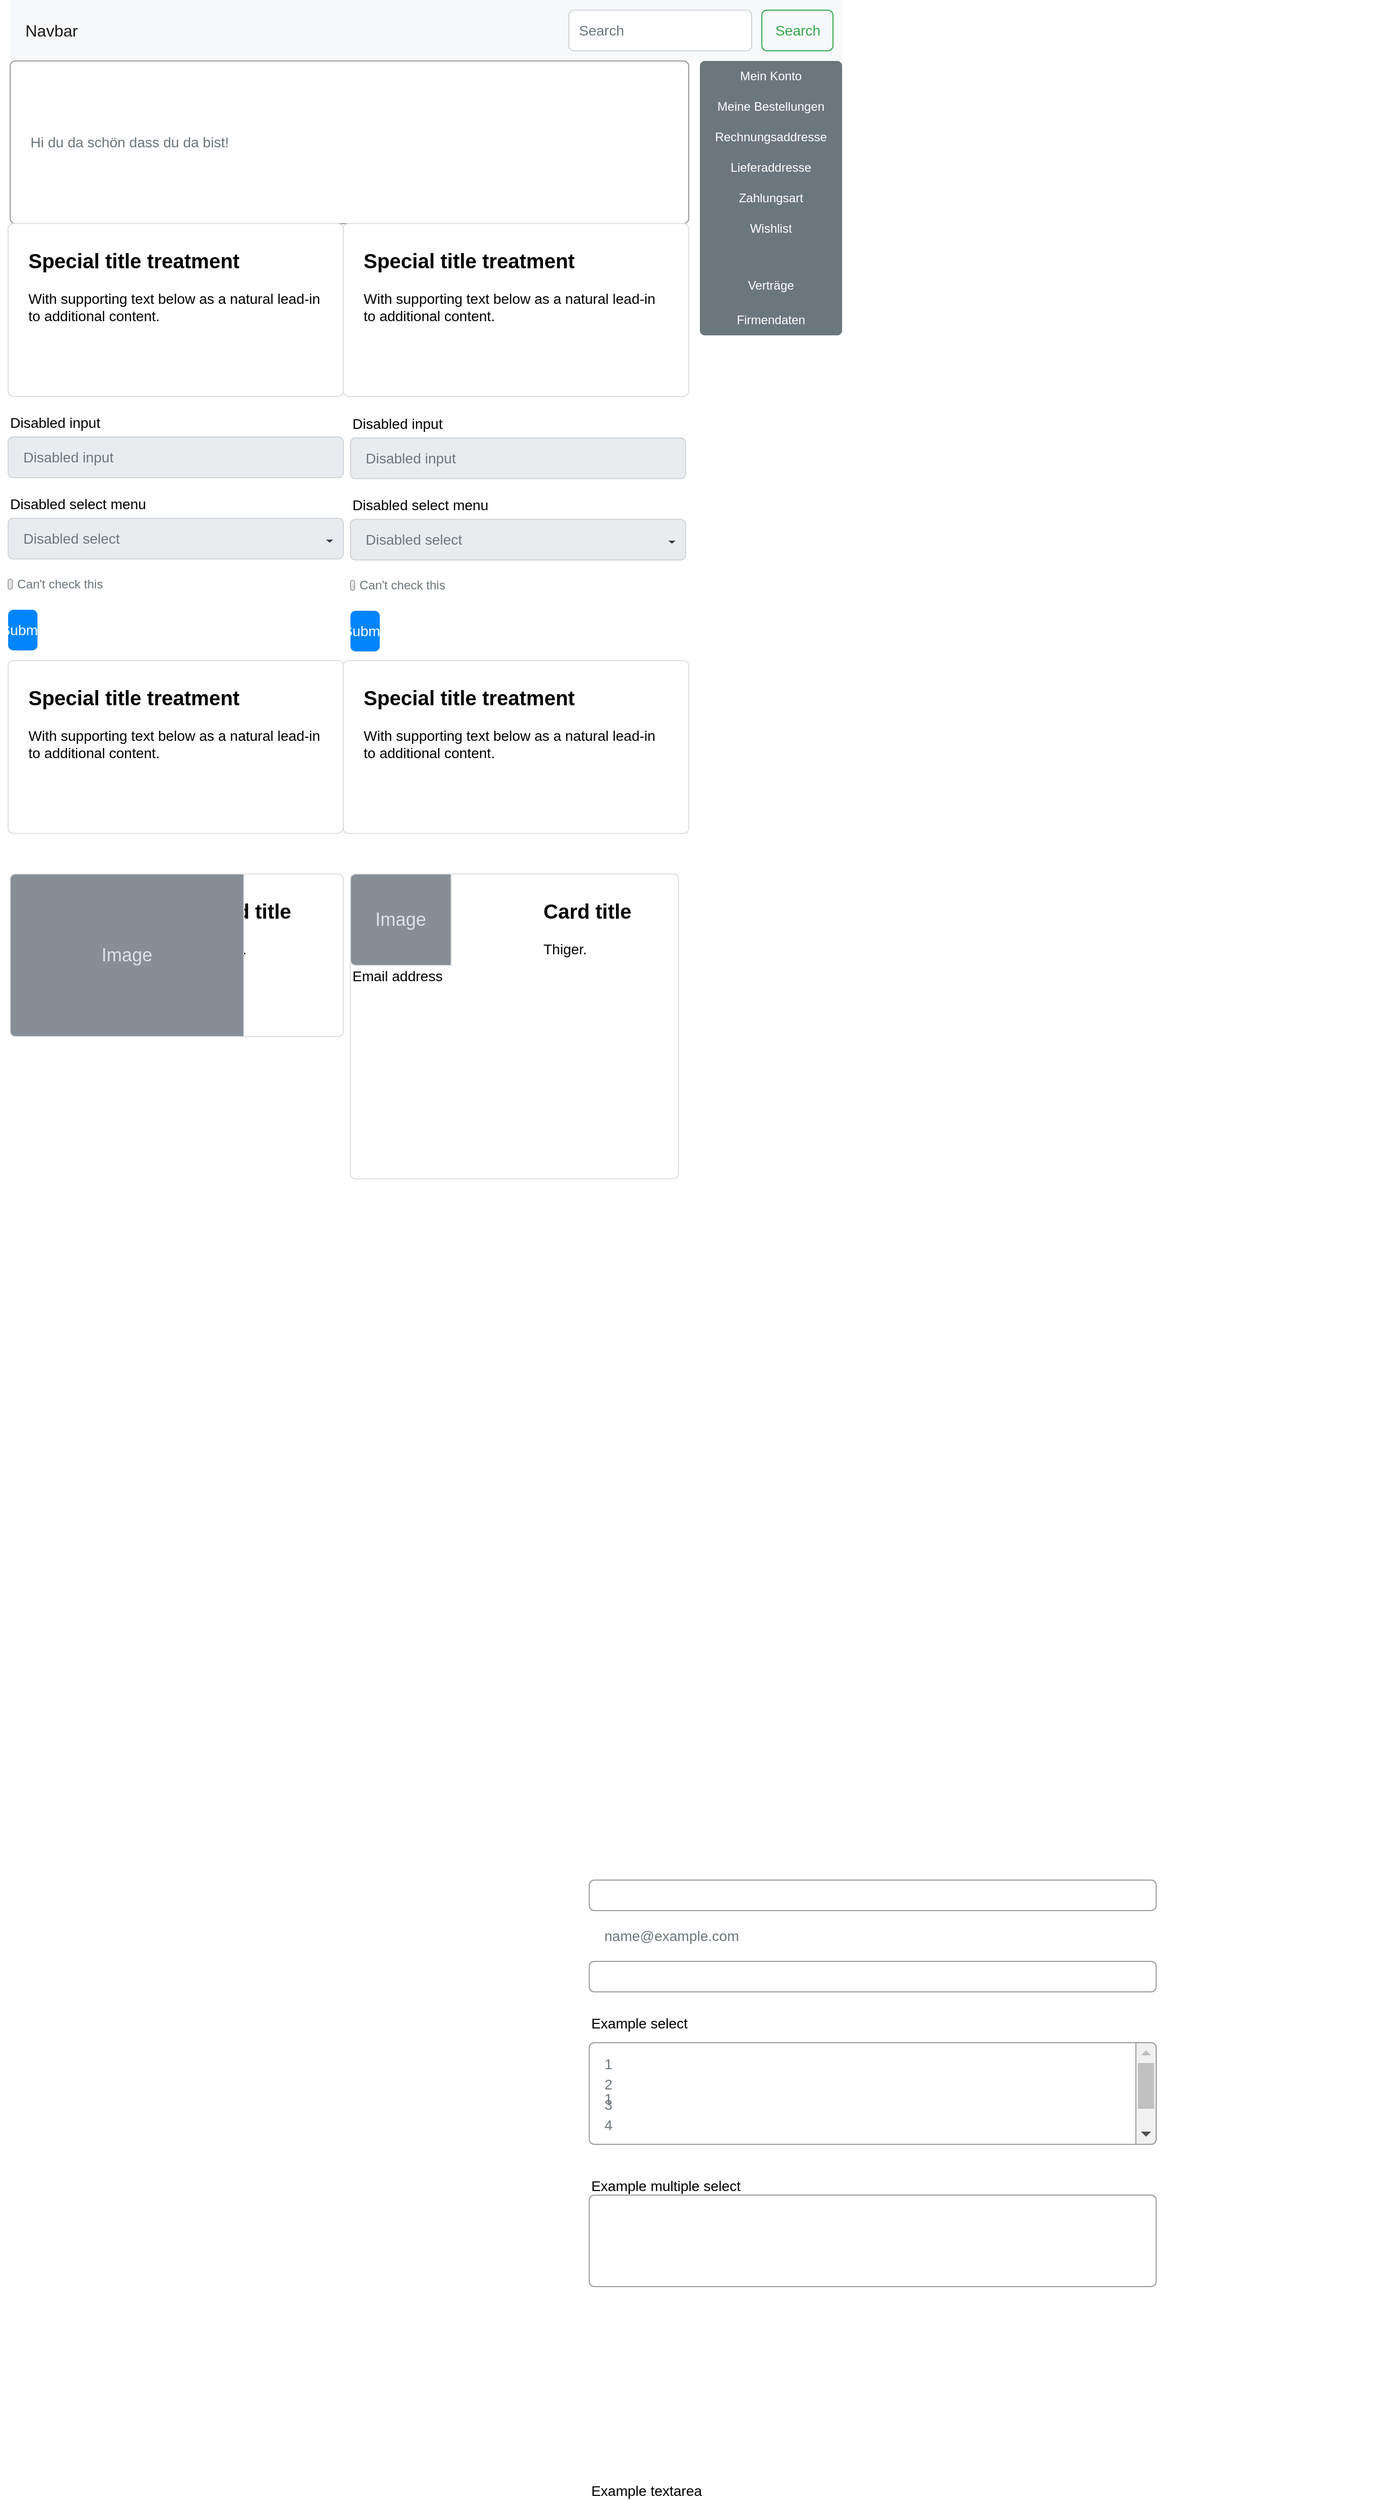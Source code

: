 <mxfile>
    <diagram id="CqmLEGcVqjQMJiJd79KU" name="Page-1">
        <mxGraphModel dx="2760" dy="1323" grid="1" gridSize="10" guides="1" tooltips="1" connect="1" arrows="1" fold="1" page="1" pageScale="1" pageWidth="827" pageHeight="1169" math="0" shadow="0">
            <root>
                <mxCell id="0"/>
                <mxCell id="1" parent="0"/>
                <mxCell id="2" value="Navbar" style="html=1;shadow=0;dashed=0;fillColor=#F8F9FA;strokeColor=none;fontSize=16;fontColor=#181819;align=left;spacing=15;" vertex="1" parent="1">
                    <mxGeometry x="2" width="820" height="60" as="geometry"/>
                </mxCell>
                <mxCell id="3" value="Search" style="html=1;shadow=0;dashed=0;shape=mxgraph.bootstrap.rrect;rSize=5;fontSize=14;fontColor=#33A64C;strokeColor=#33A64C;fillColor=none;" vertex="1" parent="2">
                    <mxGeometry x="1" width="70" height="40" relative="1" as="geometry">
                        <mxPoint x="-80" y="10" as="offset"/>
                    </mxGeometry>
                </mxCell>
                <mxCell id="4" value="Search" style="html=1;shadow=0;dashed=0;shape=mxgraph.bootstrap.rrect;rSize=5;fontSize=14;fontColor=#6C767D;strokeColor=#CED4DA;fillColor=#ffffff;align=left;spacing=10;" vertex="1" parent="2">
                    <mxGeometry x="1" width="180" height="40" relative="1" as="geometry">
                        <mxPoint x="-270" y="10" as="offset"/>
                    </mxGeometry>
                </mxCell>
                <mxCell id="11" value="" style="html=1;shadow=0;dashed=0;shape=mxgraph.bootstrap.rrect;rSize=5;strokeColor=none;html=1;whiteSpace=wrap;fillColor=#6C767D;fontColor=#ffffff;sketch=0;" vertex="1" parent="1">
                    <mxGeometry x="681" y="60" width="140" height="270" as="geometry"/>
                </mxCell>
                <mxCell id="12" value="Mein Konto" style="strokeColor=inherit;fillColor=inherit;gradientColor=inherit;fontColor=inherit;html=1;shadow=0;dashed=0;shape=mxgraph.bootstrap.topButton;rSize=5;perimeter=none;whiteSpace=wrap;resizeWidth=1;sketch=0;align=center;" vertex="1" parent="11">
                    <mxGeometry width="140" height="30" relative="1" as="geometry"/>
                </mxCell>
                <mxCell id="13" value="Meine Bestellungen" style="strokeColor=inherit;fillColor=inherit;gradientColor=inherit;fontColor=inherit;html=1;shadow=0;dashed=0;perimeter=none;whiteSpace=wrap;resizeWidth=1;sketch=0;" vertex="1" parent="11">
                    <mxGeometry width="140" height="30" relative="1" as="geometry">
                        <mxPoint y="30" as="offset"/>
                    </mxGeometry>
                </mxCell>
                <mxCell id="14" value="Rechnungsaddresse" style="strokeColor=inherit;fillColor=inherit;gradientColor=inherit;fontColor=inherit;html=1;shadow=0;dashed=0;perimeter=none;whiteSpace=wrap;resizeWidth=1;sketch=0;" vertex="1" parent="11">
                    <mxGeometry width="140" height="30" relative="1" as="geometry">
                        <mxPoint y="60" as="offset"/>
                    </mxGeometry>
                </mxCell>
                <mxCell id="15" value="Lieferaddresse" style="strokeColor=inherit;fillColor=inherit;gradientColor=inherit;fontColor=inherit;html=1;shadow=0;dashed=0;perimeter=none;whiteSpace=wrap;resizeWidth=1;sketch=0;" vertex="1" parent="11">
                    <mxGeometry width="140" height="30" relative="1" as="geometry">
                        <mxPoint y="90" as="offset"/>
                    </mxGeometry>
                </mxCell>
                <mxCell id="16" value="Zahlungsart" style="strokeColor=inherit;fillColor=inherit;gradientColor=inherit;fontColor=inherit;html=1;shadow=0;dashed=0;perimeter=none;whiteSpace=wrap;resizeWidth=1;sketch=0;" vertex="1" parent="11">
                    <mxGeometry width="140" height="30" relative="1" as="geometry">
                        <mxPoint y="120" as="offset"/>
                    </mxGeometry>
                </mxCell>
                <mxCell id="17" value="Firmendaten" style="strokeColor=inherit;fillColor=inherit;gradientColor=inherit;fontColor=inherit;html=1;shadow=0;dashed=0;shape=mxgraph.bootstrap.bottomButton;rSize=5;perimeter=none;whiteSpace=wrap;resizeWidth=1;resizeHeight=0;sketch=0;" vertex="1" parent="11">
                    <mxGeometry y="1" width="140" height="30" relative="1" as="geometry">
                        <mxPoint y="-30" as="offset"/>
                    </mxGeometry>
                </mxCell>
                <mxCell id="19" value="Wishlist" style="strokeColor=inherit;fillColor=inherit;gradientColor=inherit;fontColor=inherit;html=1;shadow=0;dashed=0;shape=mxgraph.bootstrap.bottomButton;rSize=5;perimeter=none;whiteSpace=wrap;resizeWidth=1;resizeHeight=0;sketch=0;" vertex="1" parent="11">
                    <mxGeometry y="149.997" width="140" height="30" as="geometry"/>
                </mxCell>
                <mxCell id="20" value="Verträge" style="strokeColor=inherit;fillColor=inherit;gradientColor=inherit;fontColor=inherit;html=1;shadow=0;dashed=0;shape=mxgraph.bootstrap.bottomButton;rSize=5;perimeter=none;whiteSpace=wrap;resizeWidth=1;resizeHeight=0;sketch=0;" vertex="1" parent="11">
                    <mxGeometry y="206.09" width="140" height="30" as="geometry"/>
                </mxCell>
                <mxCell id="26" value="Hi du da schön dass du da bist!" style="html=1;shadow=0;dashed=0;shape=mxgraph.bootstrap.rrect;rSize=5;strokeColor=#999999;strokeWidth=1;fillColor=#FFFFFF;fontColor=#6C767D;whiteSpace=wrap;align=left;verticalAlign=middle;spacingLeft=10;fontSize=14;spacing=10;" vertex="1" parent="1">
                    <mxGeometry x="2" y="60" width="668" height="160" as="geometry"/>
                </mxCell>
                <mxCell id="42" value="&lt;b&gt;&lt;font style=&quot;font-size: 20px&quot;&gt;Special title treatment&lt;/font&gt;&lt;/b&gt;&lt;br style=&quot;font-size: 14px&quot;&gt;&lt;br style=&quot;font-size: 14px&quot;&gt;With supporting text below as a natural lead-in to additional content." style="html=1;shadow=0;dashed=0;shape=mxgraph.bootstrap.rrect;rSize=5;strokeColor=#DFDFDF;html=1;whiteSpace=wrap;fillColor=#FFFFFF;fontColor=#000000;align=left;verticalAlign=top;spacing=20;fontSize=14;" vertex="1" parent="1">
                    <mxGeometry y="220" width="330" height="170" as="geometry"/>
                </mxCell>
                <mxCell id="44" value="&lt;b&gt;&lt;font style=&quot;font-size: 20px&quot;&gt;Special title treatment&lt;/font&gt;&lt;/b&gt;&lt;br style=&quot;font-size: 14px&quot;&gt;&lt;br style=&quot;font-size: 14px&quot;&gt;With supporting text below as a natural lead-in to additional content." style="html=1;shadow=0;dashed=0;shape=mxgraph.bootstrap.rrect;rSize=5;strokeColor=#DFDFDF;html=1;whiteSpace=wrap;fillColor=#FFFFFF;fontColor=#000000;align=left;verticalAlign=top;spacing=20;fontSize=14;" vertex="1" parent="1">
                    <mxGeometry x="330" y="220" width="340" height="170" as="geometry"/>
                </mxCell>
                <mxCell id="86" value="" style="group" vertex="1" connectable="0" parent="1">
                    <mxGeometry y="400" width="330" height="240" as="geometry"/>
                </mxCell>
                <mxCell id="79" value="Disabled input" style="fillColor=none;strokeColor=none;align=left;fontSize=14;" vertex="1" parent="86">
                    <mxGeometry width="41.25" height="30" as="geometry"/>
                </mxCell>
                <mxCell id="80" value="Disabled input" style="html=1;shadow=0;dashed=0;shape=mxgraph.bootstrap.rrect;rSize=5;fillColor=#E9ECEF;strokeColor=#CED4DA;align=left;spacing=15;fontSize=14;fontColor=#6C767D;" vertex="1" parent="86">
                    <mxGeometry y="30" width="330" height="40" as="geometry"/>
                </mxCell>
                <mxCell id="81" value="Disabled select menu" style="fillColor=none;strokeColor=none;align=left;fontSize=14;" vertex="1" parent="86">
                    <mxGeometry y="80" width="41.25" height="30" as="geometry"/>
                </mxCell>
                <mxCell id="82" value="Disabled select" style="html=1;shadow=0;dashed=0;shape=mxgraph.bootstrap.rrect;rSize=5;fillColor=#E9ECEF;strokeColor=#CED4DA;align=left;spacing=15;fontSize=14;fontColor=#6C767D;" vertex="1" parent="86">
                    <mxGeometry y="110" width="330" height="40" as="geometry"/>
                </mxCell>
                <mxCell id="83" value="" style="shape=triangle;direction=south;fillColor=#343A40;strokeColor=none;perimeter=none;" vertex="1" parent="82">
                    <mxGeometry x="1" y="0.5" width="7" height="3" relative="1" as="geometry">
                        <mxPoint x="-17" y="1" as="offset"/>
                    </mxGeometry>
                </mxCell>
                <mxCell id="84" value="Can't check this" style="html=1;shadow=0;dashed=0;shape=mxgraph.bootstrap.checkbox2;labelPosition=right;verticalLabelPosition=middle;align=left;verticalAlign=middle;gradientColor=#DEDEDE;fillColor=#EDEDED;strokeColor=#A6A6A6;checked=0;spacing=5;fontColor=#6C767D;checkedFill=#0085FC;checkedStroke=#ffffff;" vertex="1" parent="86">
                    <mxGeometry y="170" width="4.125" height="10" as="geometry"/>
                </mxCell>
                <mxCell id="85" value="Submit" style="html=1;shadow=0;dashed=0;shape=mxgraph.bootstrap.rrect;rSize=5;fillColor=#0085FC;strokeColor=none;align=center;spacing=15;fontSize=14;fontColor=#ffffff;" vertex="1" parent="86">
                    <mxGeometry y="200" width="28.875" height="40" as="geometry"/>
                </mxCell>
                <mxCell id="89" value="" style="group" vertex="1" connectable="0" parent="1">
                    <mxGeometry x="337" y="401" width="330" height="240" as="geometry"/>
                </mxCell>
                <mxCell id="90" value="Disabled input" style="fillColor=none;strokeColor=none;align=left;fontSize=14;" vertex="1" parent="89">
                    <mxGeometry width="41.25" height="30" as="geometry"/>
                </mxCell>
                <mxCell id="91" value="Disabled input" style="html=1;shadow=0;dashed=0;shape=mxgraph.bootstrap.rrect;rSize=5;fillColor=#E9ECEF;strokeColor=#CED4DA;align=left;spacing=15;fontSize=14;fontColor=#6C767D;" vertex="1" parent="89">
                    <mxGeometry y="30" width="330" height="40" as="geometry"/>
                </mxCell>
                <mxCell id="92" value="Disabled select menu" style="fillColor=none;strokeColor=none;align=left;fontSize=14;" vertex="1" parent="89">
                    <mxGeometry y="80" width="41.25" height="30" as="geometry"/>
                </mxCell>
                <mxCell id="93" value="Disabled select" style="html=1;shadow=0;dashed=0;shape=mxgraph.bootstrap.rrect;rSize=5;fillColor=#E9ECEF;strokeColor=#CED4DA;align=left;spacing=15;fontSize=14;fontColor=#6C767D;" vertex="1" parent="89">
                    <mxGeometry y="110" width="330" height="40" as="geometry"/>
                </mxCell>
                <mxCell id="94" value="" style="shape=triangle;direction=south;fillColor=#343A40;strokeColor=none;perimeter=none;" vertex="1" parent="93">
                    <mxGeometry x="1" y="0.5" width="7" height="3" relative="1" as="geometry">
                        <mxPoint x="-17" y="1" as="offset"/>
                    </mxGeometry>
                </mxCell>
                <mxCell id="95" value="Can't check this" style="html=1;shadow=0;dashed=0;shape=mxgraph.bootstrap.checkbox2;labelPosition=right;verticalLabelPosition=middle;align=left;verticalAlign=middle;gradientColor=#DEDEDE;fillColor=#EDEDED;strokeColor=#A6A6A6;checked=0;spacing=5;fontColor=#6C767D;checkedFill=#0085FC;checkedStroke=#ffffff;" vertex="1" parent="89">
                    <mxGeometry y="170" width="4.125" height="10" as="geometry"/>
                </mxCell>
                <mxCell id="96" value="Submit" style="html=1;shadow=0;dashed=0;shape=mxgraph.bootstrap.rrect;rSize=5;fillColor=#0085FC;strokeColor=none;align=center;spacing=15;fontSize=14;fontColor=#ffffff;" vertex="1" parent="89">
                    <mxGeometry y="200" width="28.875" height="40" as="geometry"/>
                </mxCell>
                <mxCell id="106" value="&lt;b&gt;&lt;font style=&quot;font-size: 20px&quot;&gt;Special title treatment&lt;/font&gt;&lt;/b&gt;&lt;br style=&quot;font-size: 14px&quot;&gt;&lt;br style=&quot;font-size: 14px&quot;&gt;With supporting text below as a natural lead-in to additional content." style="html=1;shadow=0;dashed=0;shape=mxgraph.bootstrap.rrect;rSize=5;strokeColor=#DFDFDF;html=1;whiteSpace=wrap;fillColor=#FFFFFF;fontColor=#000000;align=left;verticalAlign=top;spacing=20;fontSize=14;" vertex="1" parent="1">
                    <mxGeometry y="650" width="330" height="170" as="geometry"/>
                </mxCell>
                <mxCell id="107" value="&lt;b&gt;&lt;font style=&quot;font-size: 20px&quot;&gt;Special title treatment&lt;/font&gt;&lt;/b&gt;&lt;br style=&quot;font-size: 14px&quot;&gt;&lt;br style=&quot;font-size: 14px&quot;&gt;With supporting text below as a natural lead-in to additional content." style="html=1;shadow=0;dashed=0;shape=mxgraph.bootstrap.rrect;rSize=5;strokeColor=#DFDFDF;html=1;whiteSpace=wrap;fillColor=#FFFFFF;fontColor=#000000;align=left;verticalAlign=top;spacing=20;fontSize=14;" vertex="1" parent="1">
                    <mxGeometry x="330" y="650" width="340" height="170" as="geometry"/>
                </mxCell>
                <mxCell id="108" value="&lt;b&gt;&lt;font style=&quot;font-size: 20px&quot;&gt;Card title&lt;/font&gt;&lt;/b&gt;&lt;br&gt;&lt;br&gt;Thiger." style="html=1;shadow=0;dashed=0;shape=mxgraph.bootstrap.rrect;rSize=5;strokeColor=#DFDFDF;html=1;whiteSpace=wrap;fillColor=#ffffff;fontColor=#000000;verticalAlign=top;align=left;spacing=20;fontSize=14;spacingLeft=170;" vertex="1" parent="1">
                    <mxGeometry x="2" y="860" width="328" height="160" as="geometry"/>
                </mxCell>
                <mxCell id="109" value="Image" style="html=1;shadow=0;dashed=0;shape=mxgraph.bootstrap.leftButton;rSize=5;perimeter=none;whiteSpace=wrap;fillColor=#868E96;strokeColor=#DFDFDF;fontColor=#DEE2E6;resizeWidth=1;fontSize=18;" vertex="1" parent="108">
                    <mxGeometry width="230" height="160" relative="1" as="geometry"/>
                </mxCell>
                <mxCell id="114" value="&lt;b&gt;&lt;font style=&quot;font-size: 20px&quot;&gt;Card title&lt;/font&gt;&lt;/b&gt;&lt;br&gt;&lt;br&gt;Thiger." style="html=1;shadow=0;dashed=0;shape=mxgraph.bootstrap.rrect;rSize=5;strokeColor=#DFDFDF;html=1;whiteSpace=wrap;fillColor=#ffffff;fontColor=#000000;verticalAlign=top;align=left;spacing=20;fontSize=14;spacingLeft=170;" vertex="1" parent="1">
                    <mxGeometry x="337" y="860" width="323" height="300" as="geometry"/>
                </mxCell>
                <mxCell id="115" value="Image" style="html=1;shadow=0;dashed=0;shape=mxgraph.bootstrap.leftButton;rSize=5;perimeter=none;whiteSpace=wrap;fillColor=#868E96;strokeColor=#DFDFDF;fontColor=#DEE2E6;resizeWidth=1;fontSize=18;" vertex="1" parent="114">
                    <mxGeometry width="99.146" height="90" relative="1" as="geometry"/>
                </mxCell>
                <mxCell id="150" value="Email address" style="fillColor=none;strokeColor=none;align=left;fontSize=14;" vertex="1" parent="114">
                    <mxGeometry y="90" width="100.44" height="19.091" as="geometry"/>
                </mxCell>
                <mxCell id="151" value="name@example.com" style="html=1;shadow=0;dashed=0;shape=mxgraph.bootstrap.rrect;rSize=5;fillColor=none;strokeColor=#999999;align=left;spacing=15;fontSize=14;fontColor=#6C767D;" vertex="1" parent="114">
                    <mxGeometry x="235.099" y="990" width="558.099" height="30" as="geometry">
                        <mxPoint y="40" as="offset"/>
                    </mxGeometry>
                </mxCell>
                <mxCell id="152" value="Example select" style="fillColor=none;strokeColor=none;align=left;fontSize=14;" vertex="1" parent="114">
                    <mxGeometry x="235.099" y="1030" width="181.382" height="40" as="geometry">
                        <mxPoint y="80" as="offset"/>
                    </mxGeometry>
                </mxCell>
                <mxCell id="153" value="1" style="html=1;shadow=0;dashed=0;shape=mxgraph.bootstrap.rrect;rSize=5;fillColor=none;strokeColor=#999999;align=left;spacing=15;fontSize=14;fontColor=#6C767D;" vertex="1" parent="114">
                    <mxGeometry x="235.099" y="1070" width="558.099" height="30" as="geometry">
                        <mxPoint y="120" as="offset"/>
                    </mxGeometry>
                </mxCell>
                <mxCell id="154" value="Example multiple select" style="fillColor=none;strokeColor=none;align=left;fontSize=14;" vertex="1" parent="114">
                    <mxGeometry x="235.099" y="1110" width="181.382" height="40" as="geometry">
                        <mxPoint y="160" as="offset"/>
                    </mxGeometry>
                </mxCell>
                <mxCell id="155" value="" style="html=1;shadow=0;dashed=0;shape=mxgraph.bootstrap.rrect;rSize=5;fillColor=none;strokeColor=#999999;align=left;spacing=15;fontSize=14;fontColor=#6C767D;" vertex="1" parent="114">
                    <mxGeometry x="235.099" y="1150" width="558.099" height="100" as="geometry">
                        <mxPoint y="200" as="offset"/>
                    </mxGeometry>
                </mxCell>
                <mxCell id="156" value="" style="html=1;shadow=0;dashed=0;shape=mxgraph.bootstrap.rightButton;rSize=5;fillColor=#F1F1F1;strokeColor=#999999;" vertex="1" parent="155">
                    <mxGeometry x="1" width="20" height="100" relative="1" as="geometry">
                        <mxPoint x="-20" as="offset"/>
                    </mxGeometry>
                </mxCell>
                <mxCell id="157" value="" style="fillColor=#C1C1C1;strokeColor=none;" vertex="1" parent="156">
                    <mxGeometry width="16" height="45" relative="1" as="geometry">
                        <mxPoint x="2" y="20" as="offset"/>
                    </mxGeometry>
                </mxCell>
                <mxCell id="158" value="" style="shape=triangle;direction=north;fillColor=#C1C1C1;strokeColor=none;perimeter=none;" vertex="1" parent="156">
                    <mxGeometry width="10" height="5" relative="1" as="geometry">
                        <mxPoint x="5" y="7.5" as="offset"/>
                    </mxGeometry>
                </mxCell>
                <mxCell id="159" value="" style="shape=triangle;direction=south;fillColor=#505050;strokeColor=none;perimeter=none;" vertex="1" parent="156">
                    <mxGeometry y="1" width="10" height="5" relative="1" as="geometry">
                        <mxPoint x="5" y="-12.5" as="offset"/>
                    </mxGeometry>
                </mxCell>
                <mxCell id="160" value="1" style="fillColor=none;strokeColor=none;align=left;spacing=15;fontSize=14;fontColor=#6C767D;" vertex="1" parent="155">
                    <mxGeometry width="780" height="20" relative="1" as="geometry">
                        <mxPoint y="10" as="offset"/>
                    </mxGeometry>
                </mxCell>
                <mxCell id="161" value="2" style="fillColor=none;strokeColor=none;align=left;spacing=15;fontSize=14;fontColor=#6C767D;" vertex="1" parent="155">
                    <mxGeometry width="780" height="20" relative="1" as="geometry">
                        <mxPoint y="30" as="offset"/>
                    </mxGeometry>
                </mxCell>
                <mxCell id="162" value="3" style="fillColor=none;strokeColor=none;align=left;spacing=15;fontSize=14;fontColor=#6C767D;" vertex="1" parent="155">
                    <mxGeometry width="780" height="20" relative="1" as="geometry">
                        <mxPoint y="50" as="offset"/>
                    </mxGeometry>
                </mxCell>
                <mxCell id="163" value="4" style="fillColor=none;strokeColor=none;align=left;spacing=15;fontSize=14;fontColor=#6C767D;" vertex="1" parent="155">
                    <mxGeometry width="780" height="20" relative="1" as="geometry">
                        <mxPoint y="70" as="offset"/>
                    </mxGeometry>
                </mxCell>
                <mxCell id="164" value="Example textarea" style="fillColor=none;strokeColor=none;align=left;fontSize=14;" vertex="1" parent="114">
                    <mxGeometry x="235.099" y="1260" width="181.382" height="40" as="geometry">
                        <mxPoint y="310" as="offset"/>
                    </mxGeometry>
                </mxCell>
                <mxCell id="165" value="" style="html=1;shadow=0;dashed=0;shape=mxgraph.bootstrap.rrect;rSize=5;fillColor=none;strokeColor=#999999;align=left;spacing=15;fontSize=14;fontColor=#6C767D;" vertex="1" parent="114">
                    <mxGeometry x="235.099" y="1300" width="558.099" height="90" as="geometry">
                        <mxPoint y="350" as="offset"/>
                    </mxGeometry>
                </mxCell>
            </root>
        </mxGraphModel>
    </diagram>
</mxfile>